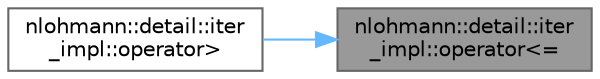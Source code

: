 digraph "nlohmann::detail::iter_impl::operator&lt;="
{
 // LATEX_PDF_SIZE
  bgcolor="transparent";
  edge [fontname=Helvetica,fontsize=10,labelfontname=Helvetica,labelfontsize=10];
  node [fontname=Helvetica,fontsize=10,shape=box,height=0.2,width=0.4];
  rankdir="RL";
  Node1 [id="Node000001",label="nlohmann::detail::iter\l_impl::operator\<=",height=0.2,width=0.4,color="gray40", fillcolor="grey60", style="filled", fontcolor="black",tooltip="comparison: less than or equal"];
  Node1 -> Node2 [id="edge3_Node000001_Node000002",dir="back",color="steelblue1",style="solid",tooltip=" "];
  Node2 [id="Node000002",label="nlohmann::detail::iter\l_impl::operator\>",height=0.2,width=0.4,color="grey40", fillcolor="white", style="filled",URL="$classnlohmann_1_1detail_1_1iter__impl.html#aaf3620b8dfa4bed8a9ac2b51dd55dbd7",tooltip="comparison: greater than"];
}
